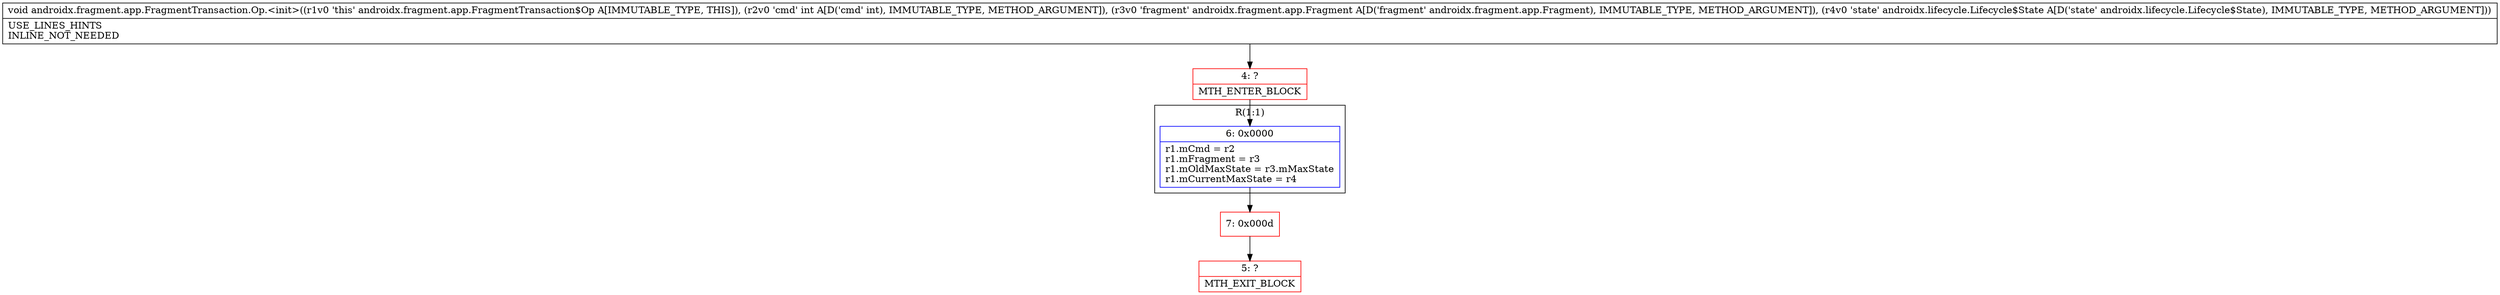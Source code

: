 digraph "CFG forandroidx.fragment.app.FragmentTransaction.Op.\<init\>(ILandroidx\/fragment\/app\/Fragment;Landroidx\/lifecycle\/Lifecycle$State;)V" {
subgraph cluster_Region_32395092 {
label = "R(1:1)";
node [shape=record,color=blue];
Node_6 [shape=record,label="{6\:\ 0x0000|r1.mCmd = r2\lr1.mFragment = r3\lr1.mOldMaxState = r3.mMaxState\lr1.mCurrentMaxState = r4\l}"];
}
Node_4 [shape=record,color=red,label="{4\:\ ?|MTH_ENTER_BLOCK\l}"];
Node_7 [shape=record,color=red,label="{7\:\ 0x000d}"];
Node_5 [shape=record,color=red,label="{5\:\ ?|MTH_EXIT_BLOCK\l}"];
MethodNode[shape=record,label="{void androidx.fragment.app.FragmentTransaction.Op.\<init\>((r1v0 'this' androidx.fragment.app.FragmentTransaction$Op A[IMMUTABLE_TYPE, THIS]), (r2v0 'cmd' int A[D('cmd' int), IMMUTABLE_TYPE, METHOD_ARGUMENT]), (r3v0 'fragment' androidx.fragment.app.Fragment A[D('fragment' androidx.fragment.app.Fragment), IMMUTABLE_TYPE, METHOD_ARGUMENT]), (r4v0 'state' androidx.lifecycle.Lifecycle$State A[D('state' androidx.lifecycle.Lifecycle$State), IMMUTABLE_TYPE, METHOD_ARGUMENT]))  | USE_LINES_HINTS\lINLINE_NOT_NEEDED\l}"];
MethodNode -> Node_4;Node_6 -> Node_7;
Node_4 -> Node_6;
Node_7 -> Node_5;
}

